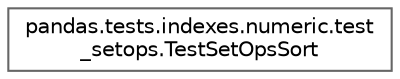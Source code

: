 digraph "Graphical Class Hierarchy"
{
 // LATEX_PDF_SIZE
  bgcolor="transparent";
  edge [fontname=Helvetica,fontsize=10,labelfontname=Helvetica,labelfontsize=10];
  node [fontname=Helvetica,fontsize=10,shape=box,height=0.2,width=0.4];
  rankdir="LR";
  Node0 [id="Node000000",label="pandas.tests.indexes.numeric.test\l_setops.TestSetOpsSort",height=0.2,width=0.4,color="grey40", fillcolor="white", style="filled",URL="$d2/d24/classpandas_1_1tests_1_1indexes_1_1numeric_1_1test__setops_1_1TestSetOpsSort.html",tooltip=" "];
}
